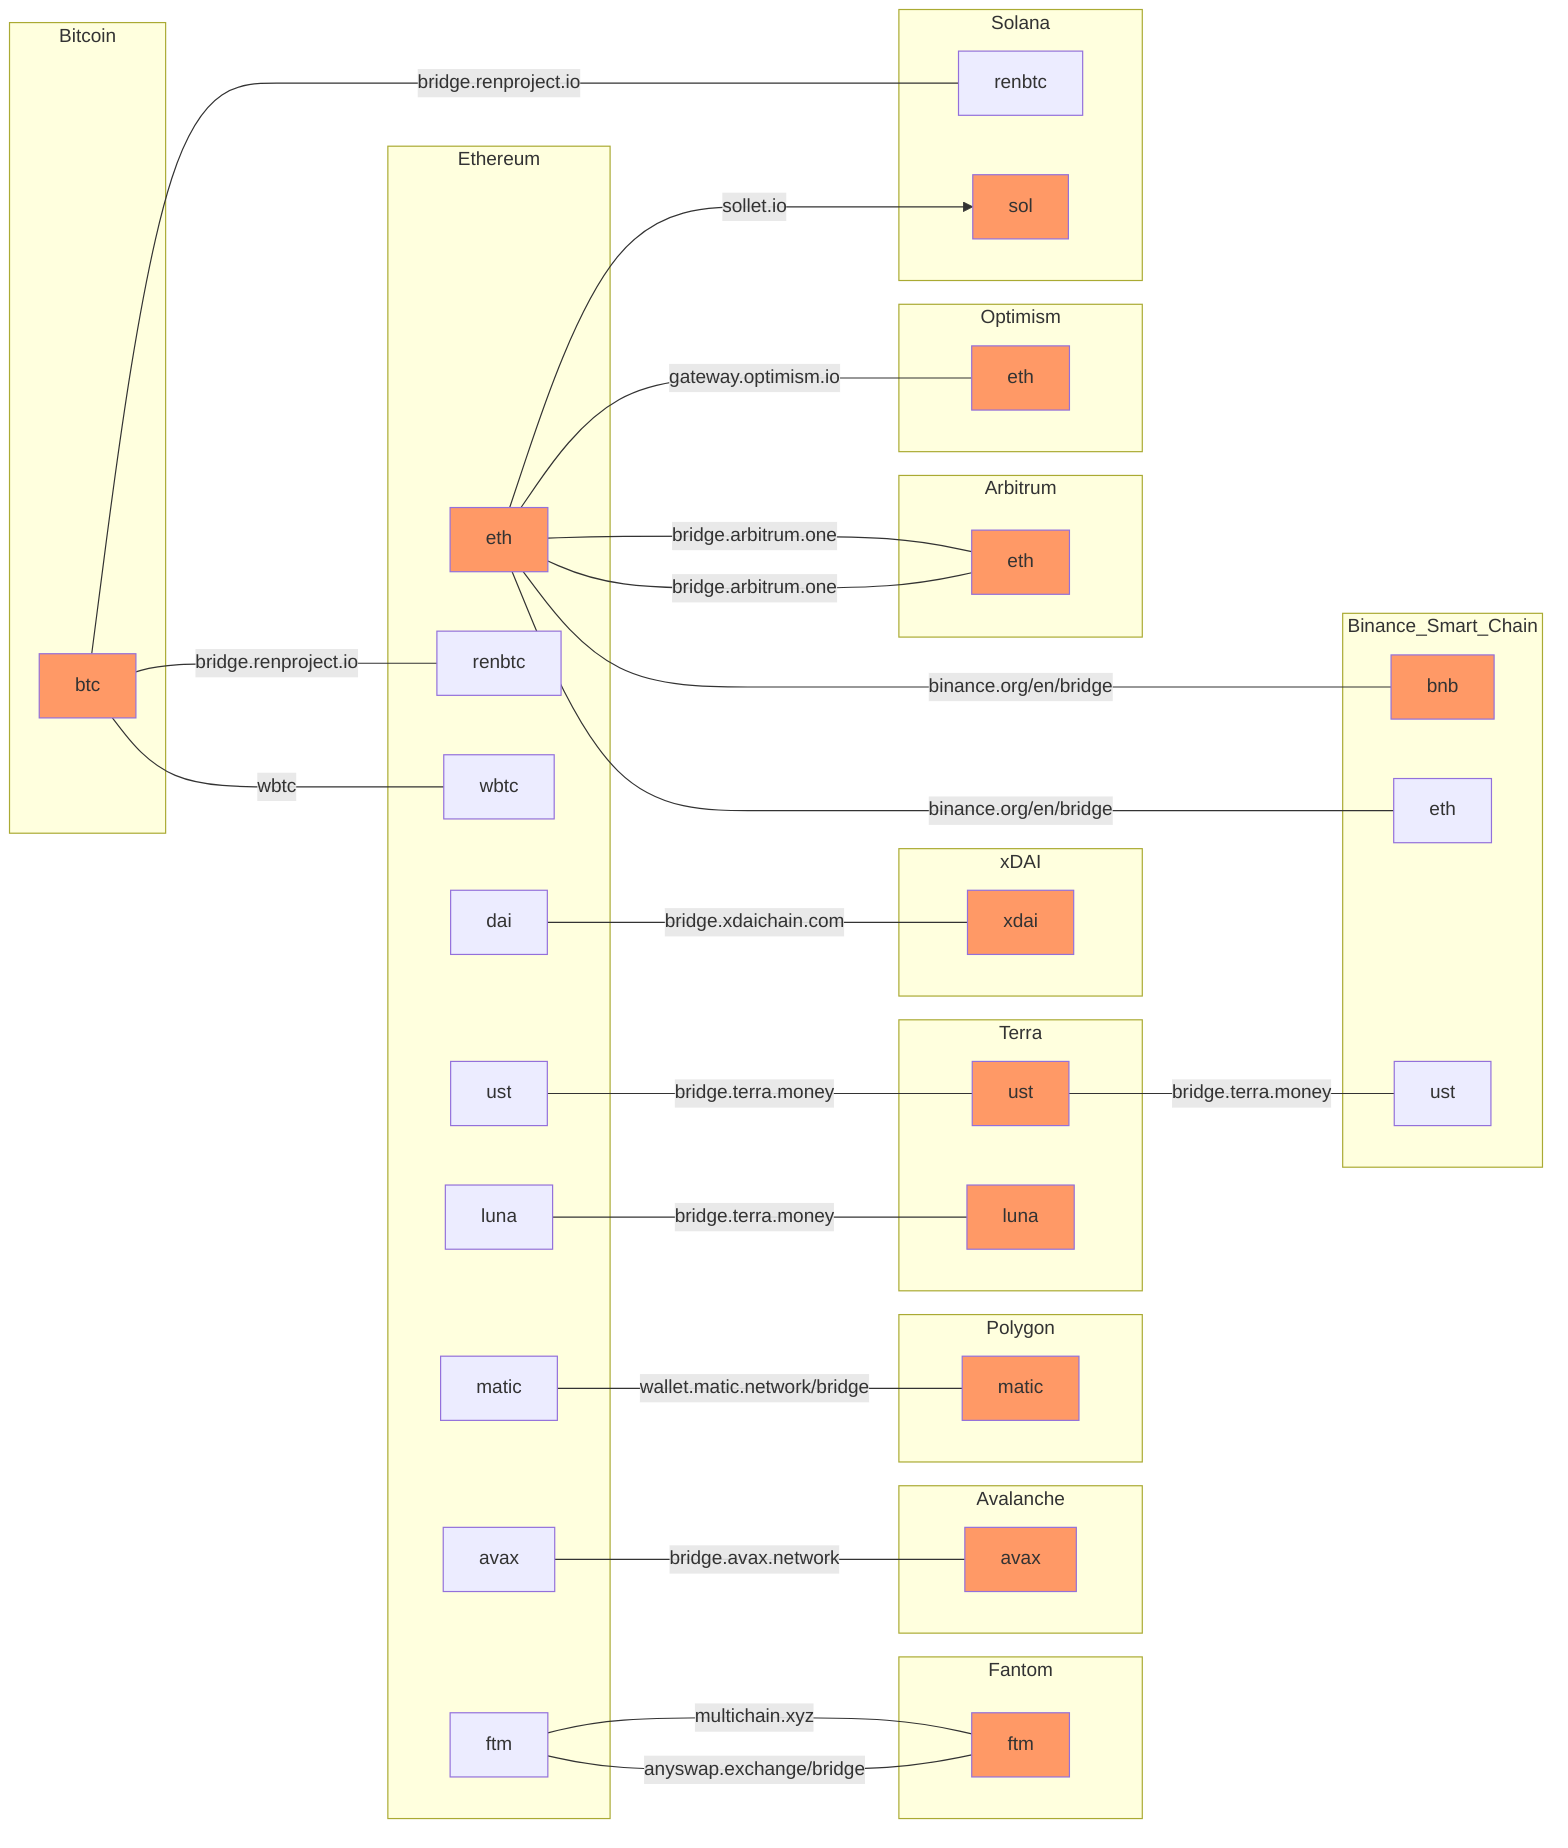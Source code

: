 flowchart LR
    classDef native fill:#f96;

    subgraph "Ethereum"
    eth-eth[eth]:::native
    eth-wbtc[wbtc]
    eth-renbtc[renbtc]
    eth-dai[dai]
    eth-ust[ust]
    eth-luna[luna]
    eth-matic[matic]
    eth-avax[avax]
    eth-ftm[ftm]
    end

    subgraph "Polygon"
    polygon-matic[matic]:::native
    end

    subgraph Binance_Smart_Chain
    bsc-bnb[bnb]:::native
    bsc-eth[eth]
    bsc-ust[ust]
    end

    subgraph "Terra"
    terra-ust[ust]:::native
    terra-luna[luna]:::native
    end

    subgraph "Solana"
    solana-sol[sol]:::native
    solana-renbtc[renbtc]
    end

    subgraph "Bitcoin"
    bitcoin-btc[btc]:::native
    end

    subgraph "Optimism"
    optimism-eth[eth]:::native
    end
    
    subgraph "Arbitrum"
    arbitrum-eth[eth]:::native
    end

    subgraph "Arbitrum"
    arbitrum-eth[eth]:::native
    end

    subgraph "xDAI"
    xdai-xdai[xdai]:::native
    end

    subgraph "Avalanche"
    avalanche-avax[avax]:::native
    end

    subgraph "Fantom"
    fantom-ftm[ftm]:::native
    end

    eth-ust ---|"bridge.terra.money"| terra-ust
    eth-luna ---|"bridge.terra.money"| terra-luna
    terra-ust ---|"bridge.terra.money"| bsc-ust

    eth-eth -->|"sollet.io"| solana-sol

    eth-eth ---|"gateway.optimism.io"| optimism-eth
    
    eth-eth ---|"bridge.arbitrum.one"| arbitrum-eth

    eth-eth ---|"bridge.arbitrum.one"| arbitrum-eth

    eth-avax[avax] ---|"bridge.avax.network"| avalanche-avax

    eth-ftm[ftm] ---|"multichain.xyz"| fantom-ftm
    eth-ftm[ftm] ---|"anyswap.exchange/bridge"| fantom-ftm
    
    eth-dai ---|"bridge.xdaichain.com"| xdai-xdai

    eth-eth ---|"binance.org/en/bridge"| bsc-bnb
    eth-eth ---|"binance.org/en/bridge"| bsc-eth

    eth-matic ---|"wallet.matic.network/bridge"| polygon-matic
    
    bitcoin-btc ---|"bridge.renproject.io"| solana-renbtc
    bitcoin-btc ---|"bridge.renproject.io"| eth-renbtc
    bitcoin-btc ---|"wbtc"| eth-wbtc